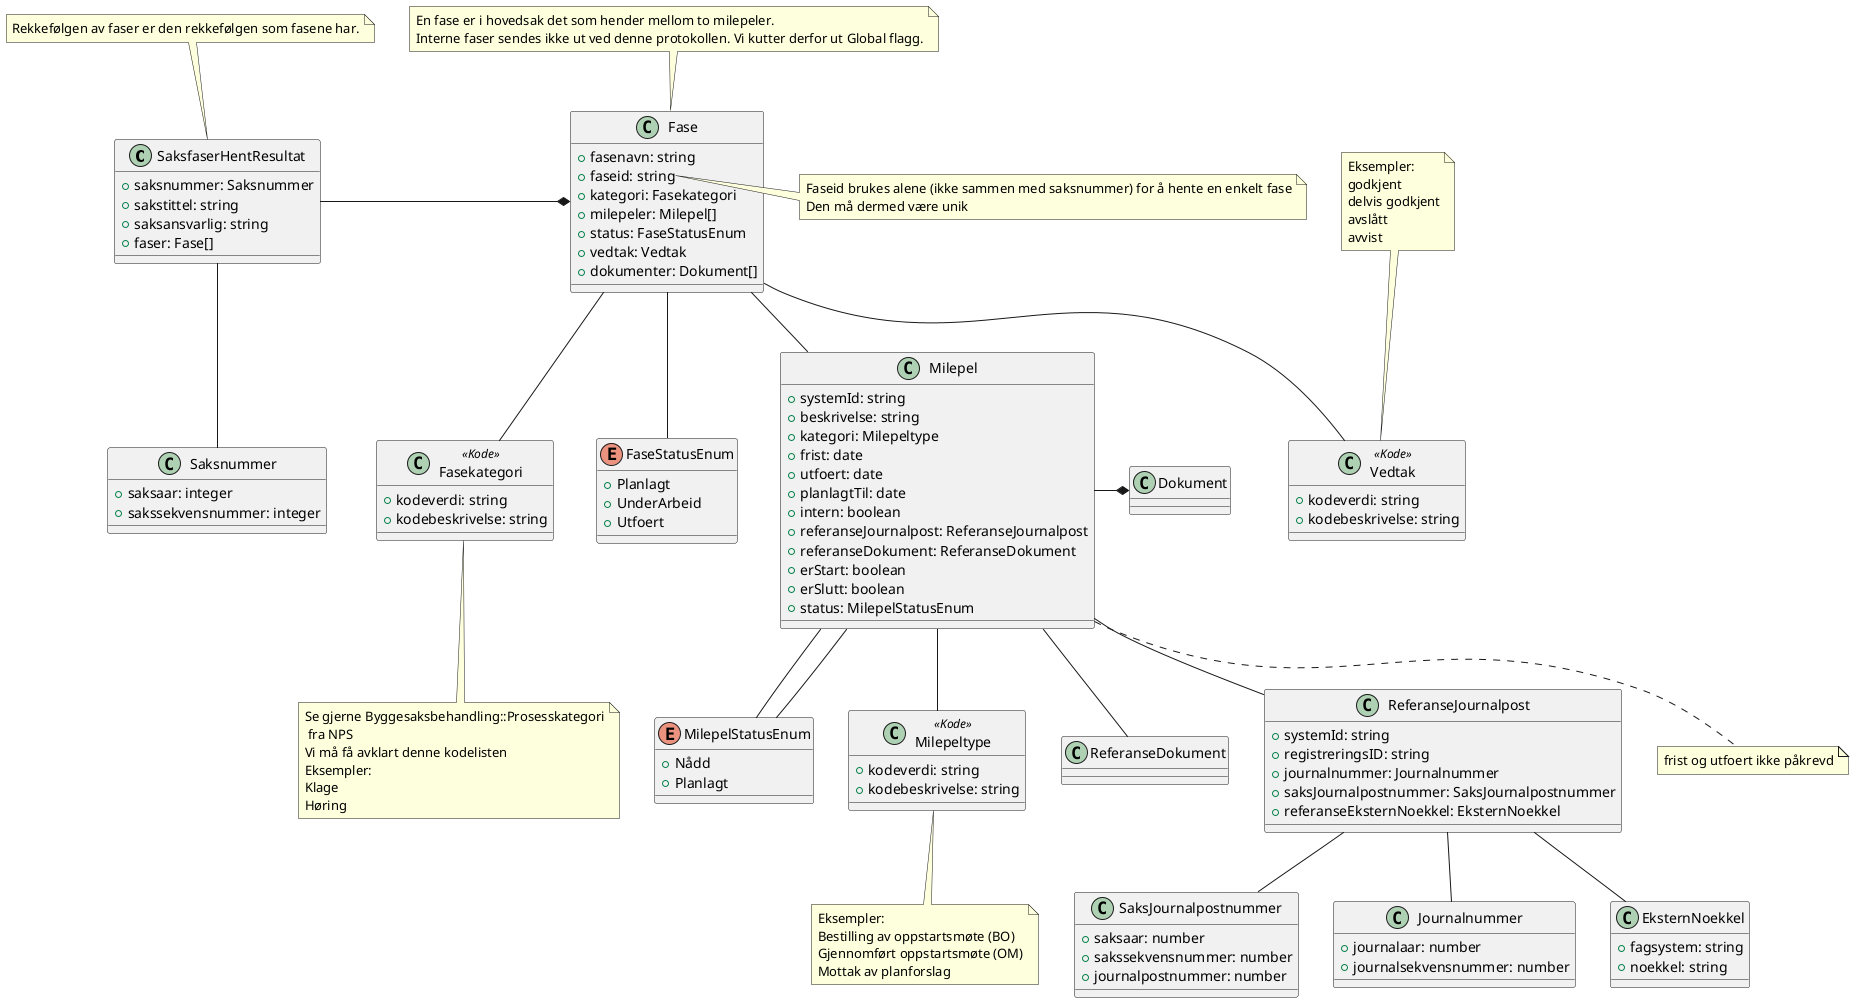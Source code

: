 @startuml
class SaksfaserHentResultat {
    +saksnummer: Saksnummer
    +sakstittel: string
    +saksansvarlig: string
    +faser: Fase[]
}

SaksfaserHentResultat -* Fase
SaksfaserHentResultat -- Saksnummer

note top of SaksfaserHentResultat : Rekkefølgen av faser er den rekkefølgen som fasene har.
note top of Fase : En fase er i hovedsak det som hender mellom to milepeler.\nInterne faser sendes ikke ut ved denne protokollen. Vi kutter derfor ut Global flagg. 

class Fase {
    +fasenavn: string
    +faseid: string
    +kategori: Fasekategori
    +milepeler: Milepel[]
    +status: FaseStatusEnum
    +vedtak: Vedtak
    +dokumenter: Dokument[]
}

note right of Fase::faseid
    Faseid brukes alene (ikke sammen med saksnummer) for å hente en enkelt fase
    Den må dermed være unik 
end note

class Fasekategori <<Kode>> {
    +kodeverdi: string
    +kodebeskrivelse: string
}

note bottom of Fasekategori : Se gjerne Byggesaksbehandling::Prosesskategori\n fra NPS\nVi må få avklart denne kodelisten\nEksempler:\nKlage\nHøring 


Fase -- Fasekategori
Fase -- Vedtak

note top of Vedtak : Eksempler:\ngodkjent\ndelvis godkjent\navslått\navvist 

class Vedtak <<Kode>> {
    +kodeverdi: string
    +kodebeskrivelse: string
}

Fase -- FaseStatusEnum

enum FaseStatusEnum {
    +Planlagt
    +UnderArbeid
    +Utfoert
}

Fase -- Milepel

note bottom of Milepel: frist og utfoert ikke påkrevd

class Milepel {
    +systemId: string
    +beskrivelse: string
    +kategori: Milepeltype
    +frist: date
    +utfoert: date
    +planlagtTil: date
    +intern: boolean
    +referanseJournalpost: ReferanseJournalpost
    +referanseDokument: ReferanseDokument
    +erStart: boolean
    +erSlutt: boolean
    +status: MilepelStatusEnum
}

Milepel -- MilepelStatusEnum
Milepel -- Milepeltype
Milepel -- ReferanseDokument

note bottom of Milepeltype : Eksempler: \nBestilling av oppstartsmøte (BO)\nGjennomført oppstartsmøte (OM)\nMottak av planforslag
 
Milepel -- ReferanseJournalpost
 
class ReferanseJournalpost {
    +systemId: string
    +registreringsID: string
    +journalnummer: Journalnummer
    +saksJournalpostnummer: SaksJournalpostnummer
    +referanseEksternNoekkel: EksternNoekkel
}

Milepel -- MilepelStatusEnum
Milepel -* Dokument
ReferanseJournalpost -- EksternNoekkel
ReferanseJournalpost -- SaksJournalpostnummer
ReferanseJournalpost -- Journalnummer

class SaksJournalpostnummer {
    +saksaar: number
    +sakssekvensnummer: number
    +journalpostnummer: number
}

class Journalnummer {
    +journalaar: number
    +journalsekvensnummer: number
}

class EksternNoekkel {
    +fagsystem: string
    +noekkel: string
}

class Milepeltype <<Kode>> {
    +kodeverdi: string
    +kodebeskrivelse: string
}

enum MilepelStatusEnum {
    +Nådd
    +Planlagt
}

class Saksnummer {
    +saksaar: integer
    +sakssekvensnummer: integer 
}

@enduml